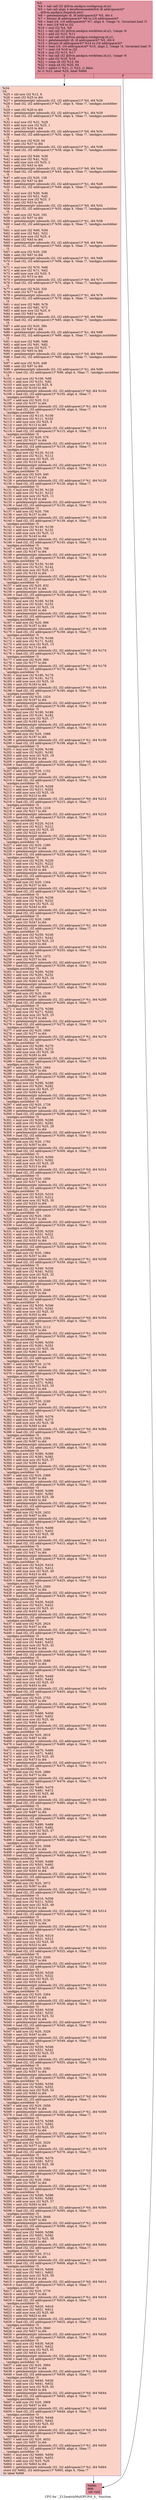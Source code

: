 digraph "CFG for '_Z12matrixMulGPUPiS_S_' function" {
	label="CFG for '_Z12matrixMulGPUPiS_S_' function";

	Node0x497b400 [shape=record,color="#b70d28ff", style=filled, fillcolor="#b70d2870",label="{%3:\l  %4 = tail call i32 @llvm.amdgcn.workgroup.id.x()\l  %5 = tail call align 4 dereferenceable(64) i8 addrspace(4)*\l... @llvm.amdgcn.dispatch.ptr()\l  %6 = getelementptr i8, i8 addrspace(4)* %5, i64 4\l  %7 = bitcast i8 addrspace(4)* %6 to i16 addrspace(4)*\l  %8 = load i16, i16 addrspace(4)* %7, align 4, !range !4, !invariant.load !5\l  %9 = zext i16 %8 to i32\l  %10 = mul i32 %4, %9\l  %11 = tail call i32 @llvm.amdgcn.workitem.id.x(), !range !6\l  %12 = add i32 %10, %11\l  %13 = tail call i32 @llvm.amdgcn.workgroup.id.y()\l  %14 = getelementptr i8, i8 addrspace(4)* %5, i64 6\l  %15 = bitcast i8 addrspace(4)* %14 to i16 addrspace(4)*\l  %16 = load i16, i16 addrspace(4)* %15, align 2, !range !4, !invariant.load !5\l  %17 = zext i16 %16 to i32\l  %18 = mul i32 %13, %17\l  %19 = tail call i32 @llvm.amdgcn.workitem.id.y(), !range !6\l  %20 = add i32 %18, %19\l  %21 = icmp slt i32 %12, 64\l  %22 = icmp slt i32 %20, 64\l  %23 = select i1 %21, i1 %22, i1 false\l  br i1 %23, label %24, label %666\l|{<s0>T|<s1>F}}"];
	Node0x497b400:s0 -> Node0x497eee0;
	Node0x497b400:s1 -> Node0x497ef70;
	Node0x497eee0 [shape=record,color="#3d50c3ff", style=filled, fillcolor="#f59c7d70",label="{%24:\l24:                                               \l  %25 = shl nsw i32 %12, 6\l  %26 = sext i32 %25 to i64\l  %27 = getelementptr inbounds i32, i32 addrspace(1)* %0, i64 %26\l  %28 = load i32, i32 addrspace(1)* %27, align 4, !tbaa !7, !amdgpu.noclobber\l... !5\l  %29 = sext i32 %20 to i64\l  %30 = getelementptr inbounds i32, i32 addrspace(1)* %1, i64 %29\l  %31 = load i32, i32 addrspace(1)* %30, align 4, !tbaa !7, !amdgpu.noclobber\l... !5\l  %32 = mul nsw i32 %31, %28\l  %33 = add nuw nsw i32 %25, 1\l  %34 = sext i32 %33 to i64\l  %35 = getelementptr inbounds i32, i32 addrspace(1)* %0, i64 %34\l  %36 = load i32, i32 addrspace(1)* %35, align 4, !tbaa !7, !amdgpu.noclobber\l... !5\l  %37 = add nsw i32 %20, 64\l  %38 = sext i32 %37 to i64\l  %39 = getelementptr inbounds i32, i32 addrspace(1)* %1, i64 %38\l  %40 = load i32, i32 addrspace(1)* %39, align 4, !tbaa !7, !amdgpu.noclobber\l... !5\l  %41 = mul nsw i32 %40, %36\l  %42 = add nsw i32 %41, %32\l  %43 = add nuw nsw i32 %25, 2\l  %44 = sext i32 %43 to i64\l  %45 = getelementptr inbounds i32, i32 addrspace(1)* %0, i64 %44\l  %46 = load i32, i32 addrspace(1)* %45, align 4, !tbaa !7, !amdgpu.noclobber\l... !5\l  %47 = add nsw i32 %20, 128\l  %48 = sext i32 %47 to i64\l  %49 = getelementptr inbounds i32, i32 addrspace(1)* %1, i64 %48\l  %50 = load i32, i32 addrspace(1)* %49, align 4, !tbaa !7, !amdgpu.noclobber\l... !5\l  %51 = mul nsw i32 %50, %46\l  %52 = add nsw i32 %51, %42\l  %53 = add nuw nsw i32 %25, 3\l  %54 = sext i32 %53 to i64\l  %55 = getelementptr inbounds i32, i32 addrspace(1)* %0, i64 %54\l  %56 = load i32, i32 addrspace(1)* %55, align 4, !tbaa !7, !amdgpu.noclobber\l... !5\l  %57 = add nsw i32 %20, 192\l  %58 = sext i32 %57 to i64\l  %59 = getelementptr inbounds i32, i32 addrspace(1)* %1, i64 %58\l  %60 = load i32, i32 addrspace(1)* %59, align 4, !tbaa !7, !amdgpu.noclobber\l... !5\l  %61 = mul nsw i32 %60, %56\l  %62 = add nsw i32 %61, %52\l  %63 = add nuw nsw i32 %25, 4\l  %64 = sext i32 %63 to i64\l  %65 = getelementptr inbounds i32, i32 addrspace(1)* %0, i64 %64\l  %66 = load i32, i32 addrspace(1)* %65, align 4, !tbaa !7, !amdgpu.noclobber\l... !5\l  %67 = add nsw i32 %20, 256\l  %68 = sext i32 %67 to i64\l  %69 = getelementptr inbounds i32, i32 addrspace(1)* %1, i64 %68\l  %70 = load i32, i32 addrspace(1)* %69, align 4, !tbaa !7, !amdgpu.noclobber\l... !5\l  %71 = mul nsw i32 %70, %66\l  %72 = add nsw i32 %71, %62\l  %73 = add nuw nsw i32 %25, 5\l  %74 = sext i32 %73 to i64\l  %75 = getelementptr inbounds i32, i32 addrspace(1)* %0, i64 %74\l  %76 = load i32, i32 addrspace(1)* %75, align 4, !tbaa !7, !amdgpu.noclobber\l... !5\l  %77 = add nsw i32 %20, 320\l  %78 = sext i32 %77 to i64\l  %79 = getelementptr inbounds i32, i32 addrspace(1)* %1, i64 %78\l  %80 = load i32, i32 addrspace(1)* %79, align 4, !tbaa !7, !amdgpu.noclobber\l... !5\l  %81 = mul nsw i32 %80, %76\l  %82 = add nsw i32 %81, %72\l  %83 = add nuw nsw i32 %25, 6\l  %84 = sext i32 %83 to i64\l  %85 = getelementptr inbounds i32, i32 addrspace(1)* %0, i64 %84\l  %86 = load i32, i32 addrspace(1)* %85, align 4, !tbaa !7, !amdgpu.noclobber\l... !5\l  %87 = add nsw i32 %20, 384\l  %88 = sext i32 %87 to i64\l  %89 = getelementptr inbounds i32, i32 addrspace(1)* %1, i64 %88\l  %90 = load i32, i32 addrspace(1)* %89, align 4, !tbaa !7, !amdgpu.noclobber\l... !5\l  %91 = mul nsw i32 %90, %86\l  %92 = add nsw i32 %91, %82\l  %93 = add nuw nsw i32 %25, 7\l  %94 = sext i32 %93 to i64\l  %95 = getelementptr inbounds i32, i32 addrspace(1)* %0, i64 %94\l  %96 = load i32, i32 addrspace(1)* %95, align 4, !tbaa !7, !amdgpu.noclobber\l... !5\l  %97 = add nsw i32 %20, 448\l  %98 = sext i32 %97 to i64\l  %99 = getelementptr inbounds i32, i32 addrspace(1)* %1, i64 %98\l  %100 = load i32, i32 addrspace(1)* %99, align 4, !tbaa !7, !amdgpu.noclobber\l... !5\l  %101 = mul nsw i32 %100, %96\l  %102 = add nsw i32 %101, %92\l  %103 = add nuw nsw i32 %25, 8\l  %104 = sext i32 %103 to i64\l  %105 = getelementptr inbounds i32, i32 addrspace(1)* %0, i64 %104\l  %106 = load i32, i32 addrspace(1)* %105, align 4, !tbaa !7,\l... !amdgpu.noclobber !5\l  %107 = add nsw i32 %20, 512\l  %108 = sext i32 %107 to i64\l  %109 = getelementptr inbounds i32, i32 addrspace(1)* %1, i64 %108\l  %110 = load i32, i32 addrspace(1)* %109, align 4, !tbaa !7,\l... !amdgpu.noclobber !5\l  %111 = mul nsw i32 %110, %106\l  %112 = add nsw i32 %111, %102\l  %113 = add nuw nsw i32 %25, 9\l  %114 = sext i32 %113 to i64\l  %115 = getelementptr inbounds i32, i32 addrspace(1)* %0, i64 %114\l  %116 = load i32, i32 addrspace(1)* %115, align 4, !tbaa !7,\l... !amdgpu.noclobber !5\l  %117 = add nsw i32 %20, 576\l  %118 = sext i32 %117 to i64\l  %119 = getelementptr inbounds i32, i32 addrspace(1)* %1, i64 %118\l  %120 = load i32, i32 addrspace(1)* %119, align 4, !tbaa !7,\l... !amdgpu.noclobber !5\l  %121 = mul nsw i32 %120, %116\l  %122 = add nsw i32 %121, %112\l  %123 = add nuw nsw i32 %25, 10\l  %124 = sext i32 %123 to i64\l  %125 = getelementptr inbounds i32, i32 addrspace(1)* %0, i64 %124\l  %126 = load i32, i32 addrspace(1)* %125, align 4, !tbaa !7,\l... !amdgpu.noclobber !5\l  %127 = add nsw i32 %20, 640\l  %128 = sext i32 %127 to i64\l  %129 = getelementptr inbounds i32, i32 addrspace(1)* %1, i64 %128\l  %130 = load i32, i32 addrspace(1)* %129, align 4, !tbaa !7,\l... !amdgpu.noclobber !5\l  %131 = mul nsw i32 %130, %126\l  %132 = add nsw i32 %131, %122\l  %133 = add nuw nsw i32 %25, 11\l  %134 = sext i32 %133 to i64\l  %135 = getelementptr inbounds i32, i32 addrspace(1)* %0, i64 %134\l  %136 = load i32, i32 addrspace(1)* %135, align 4, !tbaa !7,\l... !amdgpu.noclobber !5\l  %137 = add nsw i32 %20, 704\l  %138 = sext i32 %137 to i64\l  %139 = getelementptr inbounds i32, i32 addrspace(1)* %1, i64 %138\l  %140 = load i32, i32 addrspace(1)* %139, align 4, !tbaa !7,\l... !amdgpu.noclobber !5\l  %141 = mul nsw i32 %140, %136\l  %142 = add nsw i32 %141, %132\l  %143 = add nuw nsw i32 %25, 12\l  %144 = sext i32 %143 to i64\l  %145 = getelementptr inbounds i32, i32 addrspace(1)* %0, i64 %144\l  %146 = load i32, i32 addrspace(1)* %145, align 4, !tbaa !7,\l... !amdgpu.noclobber !5\l  %147 = add nsw i32 %20, 768\l  %148 = sext i32 %147 to i64\l  %149 = getelementptr inbounds i32, i32 addrspace(1)* %1, i64 %148\l  %150 = load i32, i32 addrspace(1)* %149, align 4, !tbaa !7,\l... !amdgpu.noclobber !5\l  %151 = mul nsw i32 %150, %146\l  %152 = add nsw i32 %151, %142\l  %153 = add nuw nsw i32 %25, 13\l  %154 = sext i32 %153 to i64\l  %155 = getelementptr inbounds i32, i32 addrspace(1)* %0, i64 %154\l  %156 = load i32, i32 addrspace(1)* %155, align 4, !tbaa !7,\l... !amdgpu.noclobber !5\l  %157 = add nsw i32 %20, 832\l  %158 = sext i32 %157 to i64\l  %159 = getelementptr inbounds i32, i32 addrspace(1)* %1, i64 %158\l  %160 = load i32, i32 addrspace(1)* %159, align 4, !tbaa !7,\l... !amdgpu.noclobber !5\l  %161 = mul nsw i32 %160, %156\l  %162 = add nsw i32 %161, %152\l  %163 = add nuw nsw i32 %25, 14\l  %164 = sext i32 %163 to i64\l  %165 = getelementptr inbounds i32, i32 addrspace(1)* %0, i64 %164\l  %166 = load i32, i32 addrspace(1)* %165, align 4, !tbaa !7,\l... !amdgpu.noclobber !5\l  %167 = add nsw i32 %20, 896\l  %168 = sext i32 %167 to i64\l  %169 = getelementptr inbounds i32, i32 addrspace(1)* %1, i64 %168\l  %170 = load i32, i32 addrspace(1)* %169, align 4, !tbaa !7,\l... !amdgpu.noclobber !5\l  %171 = mul nsw i32 %170, %166\l  %172 = add nsw i32 %171, %162\l  %173 = add nuw nsw i32 %25, 15\l  %174 = sext i32 %173 to i64\l  %175 = getelementptr inbounds i32, i32 addrspace(1)* %0, i64 %174\l  %176 = load i32, i32 addrspace(1)* %175, align 4, !tbaa !7,\l... !amdgpu.noclobber !5\l  %177 = add nsw i32 %20, 960\l  %178 = sext i32 %177 to i64\l  %179 = getelementptr inbounds i32, i32 addrspace(1)* %1, i64 %178\l  %180 = load i32, i32 addrspace(1)* %179, align 4, !tbaa !7,\l... !amdgpu.noclobber !5\l  %181 = mul nsw i32 %180, %176\l  %182 = add nsw i32 %181, %172\l  %183 = add nuw nsw i32 %25, 16\l  %184 = sext i32 %183 to i64\l  %185 = getelementptr inbounds i32, i32 addrspace(1)* %0, i64 %184\l  %186 = load i32, i32 addrspace(1)* %185, align 4, !tbaa !7,\l... !amdgpu.noclobber !5\l  %187 = add nsw i32 %20, 1024\l  %188 = sext i32 %187 to i64\l  %189 = getelementptr inbounds i32, i32 addrspace(1)* %1, i64 %188\l  %190 = load i32, i32 addrspace(1)* %189, align 4, !tbaa !7,\l... !amdgpu.noclobber !5\l  %191 = mul nsw i32 %190, %186\l  %192 = add nsw i32 %191, %182\l  %193 = add nuw nsw i32 %25, 17\l  %194 = sext i32 %193 to i64\l  %195 = getelementptr inbounds i32, i32 addrspace(1)* %0, i64 %194\l  %196 = load i32, i32 addrspace(1)* %195, align 4, !tbaa !7,\l... !amdgpu.noclobber !5\l  %197 = add nsw i32 %20, 1088\l  %198 = sext i32 %197 to i64\l  %199 = getelementptr inbounds i32, i32 addrspace(1)* %1, i64 %198\l  %200 = load i32, i32 addrspace(1)* %199, align 4, !tbaa !7,\l... !amdgpu.noclobber !5\l  %201 = mul nsw i32 %200, %196\l  %202 = add nsw i32 %201, %192\l  %203 = add nuw nsw i32 %25, 18\l  %204 = sext i32 %203 to i64\l  %205 = getelementptr inbounds i32, i32 addrspace(1)* %0, i64 %204\l  %206 = load i32, i32 addrspace(1)* %205, align 4, !tbaa !7,\l... !amdgpu.noclobber !5\l  %207 = add nsw i32 %20, 1152\l  %208 = sext i32 %207 to i64\l  %209 = getelementptr inbounds i32, i32 addrspace(1)* %1, i64 %208\l  %210 = load i32, i32 addrspace(1)* %209, align 4, !tbaa !7,\l... !amdgpu.noclobber !5\l  %211 = mul nsw i32 %210, %206\l  %212 = add nsw i32 %211, %202\l  %213 = add nuw nsw i32 %25, 19\l  %214 = sext i32 %213 to i64\l  %215 = getelementptr inbounds i32, i32 addrspace(1)* %0, i64 %214\l  %216 = load i32, i32 addrspace(1)* %215, align 4, !tbaa !7,\l... !amdgpu.noclobber !5\l  %217 = add nsw i32 %20, 1216\l  %218 = sext i32 %217 to i64\l  %219 = getelementptr inbounds i32, i32 addrspace(1)* %1, i64 %218\l  %220 = load i32, i32 addrspace(1)* %219, align 4, !tbaa !7,\l... !amdgpu.noclobber !5\l  %221 = mul nsw i32 %220, %216\l  %222 = add nsw i32 %221, %212\l  %223 = add nuw nsw i32 %25, 20\l  %224 = sext i32 %223 to i64\l  %225 = getelementptr inbounds i32, i32 addrspace(1)* %0, i64 %224\l  %226 = load i32, i32 addrspace(1)* %225, align 4, !tbaa !7,\l... !amdgpu.noclobber !5\l  %227 = add nsw i32 %20, 1280\l  %228 = sext i32 %227 to i64\l  %229 = getelementptr inbounds i32, i32 addrspace(1)* %1, i64 %228\l  %230 = load i32, i32 addrspace(1)* %229, align 4, !tbaa !7,\l... !amdgpu.noclobber !5\l  %231 = mul nsw i32 %230, %226\l  %232 = add nsw i32 %231, %222\l  %233 = add nuw nsw i32 %25, 21\l  %234 = sext i32 %233 to i64\l  %235 = getelementptr inbounds i32, i32 addrspace(1)* %0, i64 %234\l  %236 = load i32, i32 addrspace(1)* %235, align 4, !tbaa !7,\l... !amdgpu.noclobber !5\l  %237 = add nsw i32 %20, 1344\l  %238 = sext i32 %237 to i64\l  %239 = getelementptr inbounds i32, i32 addrspace(1)* %1, i64 %238\l  %240 = load i32, i32 addrspace(1)* %239, align 4, !tbaa !7,\l... !amdgpu.noclobber !5\l  %241 = mul nsw i32 %240, %236\l  %242 = add nsw i32 %241, %232\l  %243 = add nuw nsw i32 %25, 22\l  %244 = sext i32 %243 to i64\l  %245 = getelementptr inbounds i32, i32 addrspace(1)* %0, i64 %244\l  %246 = load i32, i32 addrspace(1)* %245, align 4, !tbaa !7,\l... !amdgpu.noclobber !5\l  %247 = add nsw i32 %20, 1408\l  %248 = sext i32 %247 to i64\l  %249 = getelementptr inbounds i32, i32 addrspace(1)* %1, i64 %248\l  %250 = load i32, i32 addrspace(1)* %249, align 4, !tbaa !7,\l... !amdgpu.noclobber !5\l  %251 = mul nsw i32 %250, %246\l  %252 = add nsw i32 %251, %242\l  %253 = add nuw nsw i32 %25, 23\l  %254 = sext i32 %253 to i64\l  %255 = getelementptr inbounds i32, i32 addrspace(1)* %0, i64 %254\l  %256 = load i32, i32 addrspace(1)* %255, align 4, !tbaa !7,\l... !amdgpu.noclobber !5\l  %257 = add nsw i32 %20, 1472\l  %258 = sext i32 %257 to i64\l  %259 = getelementptr inbounds i32, i32 addrspace(1)* %1, i64 %258\l  %260 = load i32, i32 addrspace(1)* %259, align 4, !tbaa !7,\l... !amdgpu.noclobber !5\l  %261 = mul nsw i32 %260, %256\l  %262 = add nsw i32 %261, %252\l  %263 = add nuw nsw i32 %25, 24\l  %264 = sext i32 %263 to i64\l  %265 = getelementptr inbounds i32, i32 addrspace(1)* %0, i64 %264\l  %266 = load i32, i32 addrspace(1)* %265, align 4, !tbaa !7,\l... !amdgpu.noclobber !5\l  %267 = add nsw i32 %20, 1536\l  %268 = sext i32 %267 to i64\l  %269 = getelementptr inbounds i32, i32 addrspace(1)* %1, i64 %268\l  %270 = load i32, i32 addrspace(1)* %269, align 4, !tbaa !7,\l... !amdgpu.noclobber !5\l  %271 = mul nsw i32 %270, %266\l  %272 = add nsw i32 %271, %262\l  %273 = add nuw nsw i32 %25, 25\l  %274 = sext i32 %273 to i64\l  %275 = getelementptr inbounds i32, i32 addrspace(1)* %0, i64 %274\l  %276 = load i32, i32 addrspace(1)* %275, align 4, !tbaa !7,\l... !amdgpu.noclobber !5\l  %277 = add nsw i32 %20, 1600\l  %278 = sext i32 %277 to i64\l  %279 = getelementptr inbounds i32, i32 addrspace(1)* %1, i64 %278\l  %280 = load i32, i32 addrspace(1)* %279, align 4, !tbaa !7,\l... !amdgpu.noclobber !5\l  %281 = mul nsw i32 %280, %276\l  %282 = add nsw i32 %281, %272\l  %283 = add nuw nsw i32 %25, 26\l  %284 = sext i32 %283 to i64\l  %285 = getelementptr inbounds i32, i32 addrspace(1)* %0, i64 %284\l  %286 = load i32, i32 addrspace(1)* %285, align 4, !tbaa !7,\l... !amdgpu.noclobber !5\l  %287 = add nsw i32 %20, 1664\l  %288 = sext i32 %287 to i64\l  %289 = getelementptr inbounds i32, i32 addrspace(1)* %1, i64 %288\l  %290 = load i32, i32 addrspace(1)* %289, align 4, !tbaa !7,\l... !amdgpu.noclobber !5\l  %291 = mul nsw i32 %290, %286\l  %292 = add nsw i32 %291, %282\l  %293 = add nuw nsw i32 %25, 27\l  %294 = sext i32 %293 to i64\l  %295 = getelementptr inbounds i32, i32 addrspace(1)* %0, i64 %294\l  %296 = load i32, i32 addrspace(1)* %295, align 4, !tbaa !7,\l... !amdgpu.noclobber !5\l  %297 = add nsw i32 %20, 1728\l  %298 = sext i32 %297 to i64\l  %299 = getelementptr inbounds i32, i32 addrspace(1)* %1, i64 %298\l  %300 = load i32, i32 addrspace(1)* %299, align 4, !tbaa !7,\l... !amdgpu.noclobber !5\l  %301 = mul nsw i32 %300, %296\l  %302 = add nsw i32 %301, %292\l  %303 = add nuw nsw i32 %25, 28\l  %304 = sext i32 %303 to i64\l  %305 = getelementptr inbounds i32, i32 addrspace(1)* %0, i64 %304\l  %306 = load i32, i32 addrspace(1)* %305, align 4, !tbaa !7,\l... !amdgpu.noclobber !5\l  %307 = add nsw i32 %20, 1792\l  %308 = sext i32 %307 to i64\l  %309 = getelementptr inbounds i32, i32 addrspace(1)* %1, i64 %308\l  %310 = load i32, i32 addrspace(1)* %309, align 4, !tbaa !7,\l... !amdgpu.noclobber !5\l  %311 = mul nsw i32 %310, %306\l  %312 = add nsw i32 %311, %302\l  %313 = add nuw nsw i32 %25, 29\l  %314 = sext i32 %313 to i64\l  %315 = getelementptr inbounds i32, i32 addrspace(1)* %0, i64 %314\l  %316 = load i32, i32 addrspace(1)* %315, align 4, !tbaa !7,\l... !amdgpu.noclobber !5\l  %317 = add nsw i32 %20, 1856\l  %318 = sext i32 %317 to i64\l  %319 = getelementptr inbounds i32, i32 addrspace(1)* %1, i64 %318\l  %320 = load i32, i32 addrspace(1)* %319, align 4, !tbaa !7,\l... !amdgpu.noclobber !5\l  %321 = mul nsw i32 %320, %316\l  %322 = add nsw i32 %321, %312\l  %323 = add nuw nsw i32 %25, 30\l  %324 = sext i32 %323 to i64\l  %325 = getelementptr inbounds i32, i32 addrspace(1)* %0, i64 %324\l  %326 = load i32, i32 addrspace(1)* %325, align 4, !tbaa !7,\l... !amdgpu.noclobber !5\l  %327 = add nsw i32 %20, 1920\l  %328 = sext i32 %327 to i64\l  %329 = getelementptr inbounds i32, i32 addrspace(1)* %1, i64 %328\l  %330 = load i32, i32 addrspace(1)* %329, align 4, !tbaa !7,\l... !amdgpu.noclobber !5\l  %331 = mul nsw i32 %330, %326\l  %332 = add nsw i32 %331, %322\l  %333 = add nuw nsw i32 %25, 31\l  %334 = sext i32 %333 to i64\l  %335 = getelementptr inbounds i32, i32 addrspace(1)* %0, i64 %334\l  %336 = load i32, i32 addrspace(1)* %335, align 4, !tbaa !7,\l... !amdgpu.noclobber !5\l  %337 = add nsw i32 %20, 1984\l  %338 = sext i32 %337 to i64\l  %339 = getelementptr inbounds i32, i32 addrspace(1)* %1, i64 %338\l  %340 = load i32, i32 addrspace(1)* %339, align 4, !tbaa !7,\l... !amdgpu.noclobber !5\l  %341 = mul nsw i32 %340, %336\l  %342 = add nsw i32 %341, %332\l  %343 = add nuw nsw i32 %25, 32\l  %344 = sext i32 %343 to i64\l  %345 = getelementptr inbounds i32, i32 addrspace(1)* %0, i64 %344\l  %346 = load i32, i32 addrspace(1)* %345, align 4, !tbaa !7,\l... !amdgpu.noclobber !5\l  %347 = add nsw i32 %20, 2048\l  %348 = sext i32 %347 to i64\l  %349 = getelementptr inbounds i32, i32 addrspace(1)* %1, i64 %348\l  %350 = load i32, i32 addrspace(1)* %349, align 4, !tbaa !7,\l... !amdgpu.noclobber !5\l  %351 = mul nsw i32 %350, %346\l  %352 = add nsw i32 %351, %342\l  %353 = add nuw nsw i32 %25, 33\l  %354 = sext i32 %353 to i64\l  %355 = getelementptr inbounds i32, i32 addrspace(1)* %0, i64 %354\l  %356 = load i32, i32 addrspace(1)* %355, align 4, !tbaa !7,\l... !amdgpu.noclobber !5\l  %357 = add nsw i32 %20, 2112\l  %358 = sext i32 %357 to i64\l  %359 = getelementptr inbounds i32, i32 addrspace(1)* %1, i64 %358\l  %360 = load i32, i32 addrspace(1)* %359, align 4, !tbaa !7,\l... !amdgpu.noclobber !5\l  %361 = mul nsw i32 %360, %356\l  %362 = add nsw i32 %361, %352\l  %363 = add nuw nsw i32 %25, 34\l  %364 = sext i32 %363 to i64\l  %365 = getelementptr inbounds i32, i32 addrspace(1)* %0, i64 %364\l  %366 = load i32, i32 addrspace(1)* %365, align 4, !tbaa !7,\l... !amdgpu.noclobber !5\l  %367 = add nsw i32 %20, 2176\l  %368 = sext i32 %367 to i64\l  %369 = getelementptr inbounds i32, i32 addrspace(1)* %1, i64 %368\l  %370 = load i32, i32 addrspace(1)* %369, align 4, !tbaa !7,\l... !amdgpu.noclobber !5\l  %371 = mul nsw i32 %370, %366\l  %372 = add nsw i32 %371, %362\l  %373 = add nuw nsw i32 %25, 35\l  %374 = sext i32 %373 to i64\l  %375 = getelementptr inbounds i32, i32 addrspace(1)* %0, i64 %374\l  %376 = load i32, i32 addrspace(1)* %375, align 4, !tbaa !7,\l... !amdgpu.noclobber !5\l  %377 = add nsw i32 %20, 2240\l  %378 = sext i32 %377 to i64\l  %379 = getelementptr inbounds i32, i32 addrspace(1)* %1, i64 %378\l  %380 = load i32, i32 addrspace(1)* %379, align 4, !tbaa !7,\l... !amdgpu.noclobber !5\l  %381 = mul nsw i32 %380, %376\l  %382 = add nsw i32 %381, %372\l  %383 = add nuw nsw i32 %25, 36\l  %384 = sext i32 %383 to i64\l  %385 = getelementptr inbounds i32, i32 addrspace(1)* %0, i64 %384\l  %386 = load i32, i32 addrspace(1)* %385, align 4, !tbaa !7,\l... !amdgpu.noclobber !5\l  %387 = add nsw i32 %20, 2304\l  %388 = sext i32 %387 to i64\l  %389 = getelementptr inbounds i32, i32 addrspace(1)* %1, i64 %388\l  %390 = load i32, i32 addrspace(1)* %389, align 4, !tbaa !7,\l... !amdgpu.noclobber !5\l  %391 = mul nsw i32 %390, %386\l  %392 = add nsw i32 %391, %382\l  %393 = add nuw nsw i32 %25, 37\l  %394 = sext i32 %393 to i64\l  %395 = getelementptr inbounds i32, i32 addrspace(1)* %0, i64 %394\l  %396 = load i32, i32 addrspace(1)* %395, align 4, !tbaa !7,\l... !amdgpu.noclobber !5\l  %397 = add nsw i32 %20, 2368\l  %398 = sext i32 %397 to i64\l  %399 = getelementptr inbounds i32, i32 addrspace(1)* %1, i64 %398\l  %400 = load i32, i32 addrspace(1)* %399, align 4, !tbaa !7,\l... !amdgpu.noclobber !5\l  %401 = mul nsw i32 %400, %396\l  %402 = add nsw i32 %401, %392\l  %403 = add nuw nsw i32 %25, 38\l  %404 = sext i32 %403 to i64\l  %405 = getelementptr inbounds i32, i32 addrspace(1)* %0, i64 %404\l  %406 = load i32, i32 addrspace(1)* %405, align 4, !tbaa !7,\l... !amdgpu.noclobber !5\l  %407 = add nsw i32 %20, 2432\l  %408 = sext i32 %407 to i64\l  %409 = getelementptr inbounds i32, i32 addrspace(1)* %1, i64 %408\l  %410 = load i32, i32 addrspace(1)* %409, align 4, !tbaa !7,\l... !amdgpu.noclobber !5\l  %411 = mul nsw i32 %410, %406\l  %412 = add nsw i32 %411, %402\l  %413 = add nuw nsw i32 %25, 39\l  %414 = sext i32 %413 to i64\l  %415 = getelementptr inbounds i32, i32 addrspace(1)* %0, i64 %414\l  %416 = load i32, i32 addrspace(1)* %415, align 4, !tbaa !7,\l... !amdgpu.noclobber !5\l  %417 = add nsw i32 %20, 2496\l  %418 = sext i32 %417 to i64\l  %419 = getelementptr inbounds i32, i32 addrspace(1)* %1, i64 %418\l  %420 = load i32, i32 addrspace(1)* %419, align 4, !tbaa !7,\l... !amdgpu.noclobber !5\l  %421 = mul nsw i32 %420, %416\l  %422 = add nsw i32 %421, %412\l  %423 = add nuw nsw i32 %25, 40\l  %424 = sext i32 %423 to i64\l  %425 = getelementptr inbounds i32, i32 addrspace(1)* %0, i64 %424\l  %426 = load i32, i32 addrspace(1)* %425, align 4, !tbaa !7,\l... !amdgpu.noclobber !5\l  %427 = add nsw i32 %20, 2560\l  %428 = sext i32 %427 to i64\l  %429 = getelementptr inbounds i32, i32 addrspace(1)* %1, i64 %428\l  %430 = load i32, i32 addrspace(1)* %429, align 4, !tbaa !7,\l... !amdgpu.noclobber !5\l  %431 = mul nsw i32 %430, %426\l  %432 = add nsw i32 %431, %422\l  %433 = add nuw nsw i32 %25, 41\l  %434 = sext i32 %433 to i64\l  %435 = getelementptr inbounds i32, i32 addrspace(1)* %0, i64 %434\l  %436 = load i32, i32 addrspace(1)* %435, align 4, !tbaa !7,\l... !amdgpu.noclobber !5\l  %437 = add nsw i32 %20, 2624\l  %438 = sext i32 %437 to i64\l  %439 = getelementptr inbounds i32, i32 addrspace(1)* %1, i64 %438\l  %440 = load i32, i32 addrspace(1)* %439, align 4, !tbaa !7,\l... !amdgpu.noclobber !5\l  %441 = mul nsw i32 %440, %436\l  %442 = add nsw i32 %441, %432\l  %443 = add nuw nsw i32 %25, 42\l  %444 = sext i32 %443 to i64\l  %445 = getelementptr inbounds i32, i32 addrspace(1)* %0, i64 %444\l  %446 = load i32, i32 addrspace(1)* %445, align 4, !tbaa !7,\l... !amdgpu.noclobber !5\l  %447 = add nsw i32 %20, 2688\l  %448 = sext i32 %447 to i64\l  %449 = getelementptr inbounds i32, i32 addrspace(1)* %1, i64 %448\l  %450 = load i32, i32 addrspace(1)* %449, align 4, !tbaa !7,\l... !amdgpu.noclobber !5\l  %451 = mul nsw i32 %450, %446\l  %452 = add nsw i32 %451, %442\l  %453 = add nuw nsw i32 %25, 43\l  %454 = sext i32 %453 to i64\l  %455 = getelementptr inbounds i32, i32 addrspace(1)* %0, i64 %454\l  %456 = load i32, i32 addrspace(1)* %455, align 4, !tbaa !7,\l... !amdgpu.noclobber !5\l  %457 = add nsw i32 %20, 2752\l  %458 = sext i32 %457 to i64\l  %459 = getelementptr inbounds i32, i32 addrspace(1)* %1, i64 %458\l  %460 = load i32, i32 addrspace(1)* %459, align 4, !tbaa !7,\l... !amdgpu.noclobber !5\l  %461 = mul nsw i32 %460, %456\l  %462 = add nsw i32 %461, %452\l  %463 = add nuw nsw i32 %25, 44\l  %464 = sext i32 %463 to i64\l  %465 = getelementptr inbounds i32, i32 addrspace(1)* %0, i64 %464\l  %466 = load i32, i32 addrspace(1)* %465, align 4, !tbaa !7,\l... !amdgpu.noclobber !5\l  %467 = add nsw i32 %20, 2816\l  %468 = sext i32 %467 to i64\l  %469 = getelementptr inbounds i32, i32 addrspace(1)* %1, i64 %468\l  %470 = load i32, i32 addrspace(1)* %469, align 4, !tbaa !7,\l... !amdgpu.noclobber !5\l  %471 = mul nsw i32 %470, %466\l  %472 = add nsw i32 %471, %462\l  %473 = add nuw nsw i32 %25, 45\l  %474 = sext i32 %473 to i64\l  %475 = getelementptr inbounds i32, i32 addrspace(1)* %0, i64 %474\l  %476 = load i32, i32 addrspace(1)* %475, align 4, !tbaa !7,\l... !amdgpu.noclobber !5\l  %477 = add nsw i32 %20, 2880\l  %478 = sext i32 %477 to i64\l  %479 = getelementptr inbounds i32, i32 addrspace(1)* %1, i64 %478\l  %480 = load i32, i32 addrspace(1)* %479, align 4, !tbaa !7,\l... !amdgpu.noclobber !5\l  %481 = mul nsw i32 %480, %476\l  %482 = add nsw i32 %481, %472\l  %483 = add nuw nsw i32 %25, 46\l  %484 = sext i32 %483 to i64\l  %485 = getelementptr inbounds i32, i32 addrspace(1)* %0, i64 %484\l  %486 = load i32, i32 addrspace(1)* %485, align 4, !tbaa !7,\l... !amdgpu.noclobber !5\l  %487 = add nsw i32 %20, 2944\l  %488 = sext i32 %487 to i64\l  %489 = getelementptr inbounds i32, i32 addrspace(1)* %1, i64 %488\l  %490 = load i32, i32 addrspace(1)* %489, align 4, !tbaa !7,\l... !amdgpu.noclobber !5\l  %491 = mul nsw i32 %490, %486\l  %492 = add nsw i32 %491, %482\l  %493 = add nuw nsw i32 %25, 47\l  %494 = sext i32 %493 to i64\l  %495 = getelementptr inbounds i32, i32 addrspace(1)* %0, i64 %494\l  %496 = load i32, i32 addrspace(1)* %495, align 4, !tbaa !7,\l... !amdgpu.noclobber !5\l  %497 = add nsw i32 %20, 3008\l  %498 = sext i32 %497 to i64\l  %499 = getelementptr inbounds i32, i32 addrspace(1)* %1, i64 %498\l  %500 = load i32, i32 addrspace(1)* %499, align 4, !tbaa !7,\l... !amdgpu.noclobber !5\l  %501 = mul nsw i32 %500, %496\l  %502 = add nsw i32 %501, %492\l  %503 = add nuw nsw i32 %25, 48\l  %504 = sext i32 %503 to i64\l  %505 = getelementptr inbounds i32, i32 addrspace(1)* %0, i64 %504\l  %506 = load i32, i32 addrspace(1)* %505, align 4, !tbaa !7,\l... !amdgpu.noclobber !5\l  %507 = add nsw i32 %20, 3072\l  %508 = sext i32 %507 to i64\l  %509 = getelementptr inbounds i32, i32 addrspace(1)* %1, i64 %508\l  %510 = load i32, i32 addrspace(1)* %509, align 4, !tbaa !7,\l... !amdgpu.noclobber !5\l  %511 = mul nsw i32 %510, %506\l  %512 = add nsw i32 %511, %502\l  %513 = add nuw nsw i32 %25, 49\l  %514 = sext i32 %513 to i64\l  %515 = getelementptr inbounds i32, i32 addrspace(1)* %0, i64 %514\l  %516 = load i32, i32 addrspace(1)* %515, align 4, !tbaa !7,\l... !amdgpu.noclobber !5\l  %517 = add nsw i32 %20, 3136\l  %518 = sext i32 %517 to i64\l  %519 = getelementptr inbounds i32, i32 addrspace(1)* %1, i64 %518\l  %520 = load i32, i32 addrspace(1)* %519, align 4, !tbaa !7,\l... !amdgpu.noclobber !5\l  %521 = mul nsw i32 %520, %516\l  %522 = add nsw i32 %521, %512\l  %523 = add nuw nsw i32 %25, 50\l  %524 = sext i32 %523 to i64\l  %525 = getelementptr inbounds i32, i32 addrspace(1)* %0, i64 %524\l  %526 = load i32, i32 addrspace(1)* %525, align 4, !tbaa !7,\l... !amdgpu.noclobber !5\l  %527 = add nsw i32 %20, 3200\l  %528 = sext i32 %527 to i64\l  %529 = getelementptr inbounds i32, i32 addrspace(1)* %1, i64 %528\l  %530 = load i32, i32 addrspace(1)* %529, align 4, !tbaa !7,\l... !amdgpu.noclobber !5\l  %531 = mul nsw i32 %530, %526\l  %532 = add nsw i32 %531, %522\l  %533 = add nuw nsw i32 %25, 51\l  %534 = sext i32 %533 to i64\l  %535 = getelementptr inbounds i32, i32 addrspace(1)* %0, i64 %534\l  %536 = load i32, i32 addrspace(1)* %535, align 4, !tbaa !7,\l... !amdgpu.noclobber !5\l  %537 = add nsw i32 %20, 3264\l  %538 = sext i32 %537 to i64\l  %539 = getelementptr inbounds i32, i32 addrspace(1)* %1, i64 %538\l  %540 = load i32, i32 addrspace(1)* %539, align 4, !tbaa !7,\l... !amdgpu.noclobber !5\l  %541 = mul nsw i32 %540, %536\l  %542 = add nsw i32 %541, %532\l  %543 = add nuw nsw i32 %25, 52\l  %544 = sext i32 %543 to i64\l  %545 = getelementptr inbounds i32, i32 addrspace(1)* %0, i64 %544\l  %546 = load i32, i32 addrspace(1)* %545, align 4, !tbaa !7,\l... !amdgpu.noclobber !5\l  %547 = add nsw i32 %20, 3328\l  %548 = sext i32 %547 to i64\l  %549 = getelementptr inbounds i32, i32 addrspace(1)* %1, i64 %548\l  %550 = load i32, i32 addrspace(1)* %549, align 4, !tbaa !7,\l... !amdgpu.noclobber !5\l  %551 = mul nsw i32 %550, %546\l  %552 = add nsw i32 %551, %542\l  %553 = add nuw nsw i32 %25, 53\l  %554 = sext i32 %553 to i64\l  %555 = getelementptr inbounds i32, i32 addrspace(1)* %0, i64 %554\l  %556 = load i32, i32 addrspace(1)* %555, align 4, !tbaa !7,\l... !amdgpu.noclobber !5\l  %557 = add nsw i32 %20, 3392\l  %558 = sext i32 %557 to i64\l  %559 = getelementptr inbounds i32, i32 addrspace(1)* %1, i64 %558\l  %560 = load i32, i32 addrspace(1)* %559, align 4, !tbaa !7,\l... !amdgpu.noclobber !5\l  %561 = mul nsw i32 %560, %556\l  %562 = add nsw i32 %561, %552\l  %563 = add nuw nsw i32 %25, 54\l  %564 = sext i32 %563 to i64\l  %565 = getelementptr inbounds i32, i32 addrspace(1)* %0, i64 %564\l  %566 = load i32, i32 addrspace(1)* %565, align 4, !tbaa !7,\l... !amdgpu.noclobber !5\l  %567 = add nsw i32 %20, 3456\l  %568 = sext i32 %567 to i64\l  %569 = getelementptr inbounds i32, i32 addrspace(1)* %1, i64 %568\l  %570 = load i32, i32 addrspace(1)* %569, align 4, !tbaa !7,\l... !amdgpu.noclobber !5\l  %571 = mul nsw i32 %570, %566\l  %572 = add nsw i32 %571, %562\l  %573 = add nuw nsw i32 %25, 55\l  %574 = sext i32 %573 to i64\l  %575 = getelementptr inbounds i32, i32 addrspace(1)* %0, i64 %574\l  %576 = load i32, i32 addrspace(1)* %575, align 4, !tbaa !7,\l... !amdgpu.noclobber !5\l  %577 = add nsw i32 %20, 3520\l  %578 = sext i32 %577 to i64\l  %579 = getelementptr inbounds i32, i32 addrspace(1)* %1, i64 %578\l  %580 = load i32, i32 addrspace(1)* %579, align 4, !tbaa !7,\l... !amdgpu.noclobber !5\l  %581 = mul nsw i32 %580, %576\l  %582 = add nsw i32 %581, %572\l  %583 = add nuw nsw i32 %25, 56\l  %584 = sext i32 %583 to i64\l  %585 = getelementptr inbounds i32, i32 addrspace(1)* %0, i64 %584\l  %586 = load i32, i32 addrspace(1)* %585, align 4, !tbaa !7,\l... !amdgpu.noclobber !5\l  %587 = add nsw i32 %20, 3584\l  %588 = sext i32 %587 to i64\l  %589 = getelementptr inbounds i32, i32 addrspace(1)* %1, i64 %588\l  %590 = load i32, i32 addrspace(1)* %589, align 4, !tbaa !7,\l... !amdgpu.noclobber !5\l  %591 = mul nsw i32 %590, %586\l  %592 = add nsw i32 %591, %582\l  %593 = add nuw nsw i32 %25, 57\l  %594 = sext i32 %593 to i64\l  %595 = getelementptr inbounds i32, i32 addrspace(1)* %0, i64 %594\l  %596 = load i32, i32 addrspace(1)* %595, align 4, !tbaa !7,\l... !amdgpu.noclobber !5\l  %597 = add nsw i32 %20, 3648\l  %598 = sext i32 %597 to i64\l  %599 = getelementptr inbounds i32, i32 addrspace(1)* %1, i64 %598\l  %600 = load i32, i32 addrspace(1)* %599, align 4, !tbaa !7,\l... !amdgpu.noclobber !5\l  %601 = mul nsw i32 %600, %596\l  %602 = add nsw i32 %601, %592\l  %603 = add nuw nsw i32 %25, 58\l  %604 = sext i32 %603 to i64\l  %605 = getelementptr inbounds i32, i32 addrspace(1)* %0, i64 %604\l  %606 = load i32, i32 addrspace(1)* %605, align 4, !tbaa !7,\l... !amdgpu.noclobber !5\l  %607 = add nsw i32 %20, 3712\l  %608 = sext i32 %607 to i64\l  %609 = getelementptr inbounds i32, i32 addrspace(1)* %1, i64 %608\l  %610 = load i32, i32 addrspace(1)* %609, align 4, !tbaa !7,\l... !amdgpu.noclobber !5\l  %611 = mul nsw i32 %610, %606\l  %612 = add nsw i32 %611, %602\l  %613 = add nuw nsw i32 %25, 59\l  %614 = sext i32 %613 to i64\l  %615 = getelementptr inbounds i32, i32 addrspace(1)* %0, i64 %614\l  %616 = load i32, i32 addrspace(1)* %615, align 4, !tbaa !7,\l... !amdgpu.noclobber !5\l  %617 = add nsw i32 %20, 3776\l  %618 = sext i32 %617 to i64\l  %619 = getelementptr inbounds i32, i32 addrspace(1)* %1, i64 %618\l  %620 = load i32, i32 addrspace(1)* %619, align 4, !tbaa !7,\l... !amdgpu.noclobber !5\l  %621 = mul nsw i32 %620, %616\l  %622 = add nsw i32 %621, %612\l  %623 = add nuw nsw i32 %25, 60\l  %624 = sext i32 %623 to i64\l  %625 = getelementptr inbounds i32, i32 addrspace(1)* %0, i64 %624\l  %626 = load i32, i32 addrspace(1)* %625, align 4, !tbaa !7,\l... !amdgpu.noclobber !5\l  %627 = add nsw i32 %20, 3840\l  %628 = sext i32 %627 to i64\l  %629 = getelementptr inbounds i32, i32 addrspace(1)* %1, i64 %628\l  %630 = load i32, i32 addrspace(1)* %629, align 4, !tbaa !7,\l... !amdgpu.noclobber !5\l  %631 = mul nsw i32 %630, %626\l  %632 = add nsw i32 %631, %622\l  %633 = add nuw nsw i32 %25, 61\l  %634 = sext i32 %633 to i64\l  %635 = getelementptr inbounds i32, i32 addrspace(1)* %0, i64 %634\l  %636 = load i32, i32 addrspace(1)* %635, align 4, !tbaa !7,\l... !amdgpu.noclobber !5\l  %637 = add nsw i32 %20, 3904\l  %638 = sext i32 %637 to i64\l  %639 = getelementptr inbounds i32, i32 addrspace(1)* %1, i64 %638\l  %640 = load i32, i32 addrspace(1)* %639, align 4, !tbaa !7,\l... !amdgpu.noclobber !5\l  %641 = mul nsw i32 %640, %636\l  %642 = add nsw i32 %641, %632\l  %643 = add nuw nsw i32 %25, 62\l  %644 = sext i32 %643 to i64\l  %645 = getelementptr inbounds i32, i32 addrspace(1)* %0, i64 %644\l  %646 = load i32, i32 addrspace(1)* %645, align 4, !tbaa !7,\l... !amdgpu.noclobber !5\l  %647 = add nsw i32 %20, 3968\l  %648 = sext i32 %647 to i64\l  %649 = getelementptr inbounds i32, i32 addrspace(1)* %1, i64 %648\l  %650 = load i32, i32 addrspace(1)* %649, align 4, !tbaa !7,\l... !amdgpu.noclobber !5\l  %651 = mul nsw i32 %650, %646\l  %652 = add nsw i32 %651, %642\l  %653 = add nuw nsw i32 %25, 63\l  %654 = sext i32 %653 to i64\l  %655 = getelementptr inbounds i32, i32 addrspace(1)* %0, i64 %654\l  %656 = load i32, i32 addrspace(1)* %655, align 4, !tbaa !7,\l... !amdgpu.noclobber !5\l  %657 = add nsw i32 %20, 4032\l  %658 = sext i32 %657 to i64\l  %659 = getelementptr inbounds i32, i32 addrspace(1)* %1, i64 %658\l  %660 = load i32, i32 addrspace(1)* %659, align 4, !tbaa !7,\l... !amdgpu.noclobber !5\l  %661 = mul nsw i32 %660, %656\l  %662 = add nsw i32 %661, %652\l  %663 = add nsw i32 %25, %20\l  %664 = sext i32 %663 to i64\l  %665 = getelementptr inbounds i32, i32 addrspace(1)* %2, i64 %664\l  store i32 %662, i32 addrspace(1)* %665, align 4, !tbaa !7\l  br label %666\l}"];
	Node0x497eee0 -> Node0x497ef70;
	Node0x497ef70 [shape=record,color="#b70d28ff", style=filled, fillcolor="#b70d2870",label="{%666:\l666:                                              \l  ret void\l}"];
}
